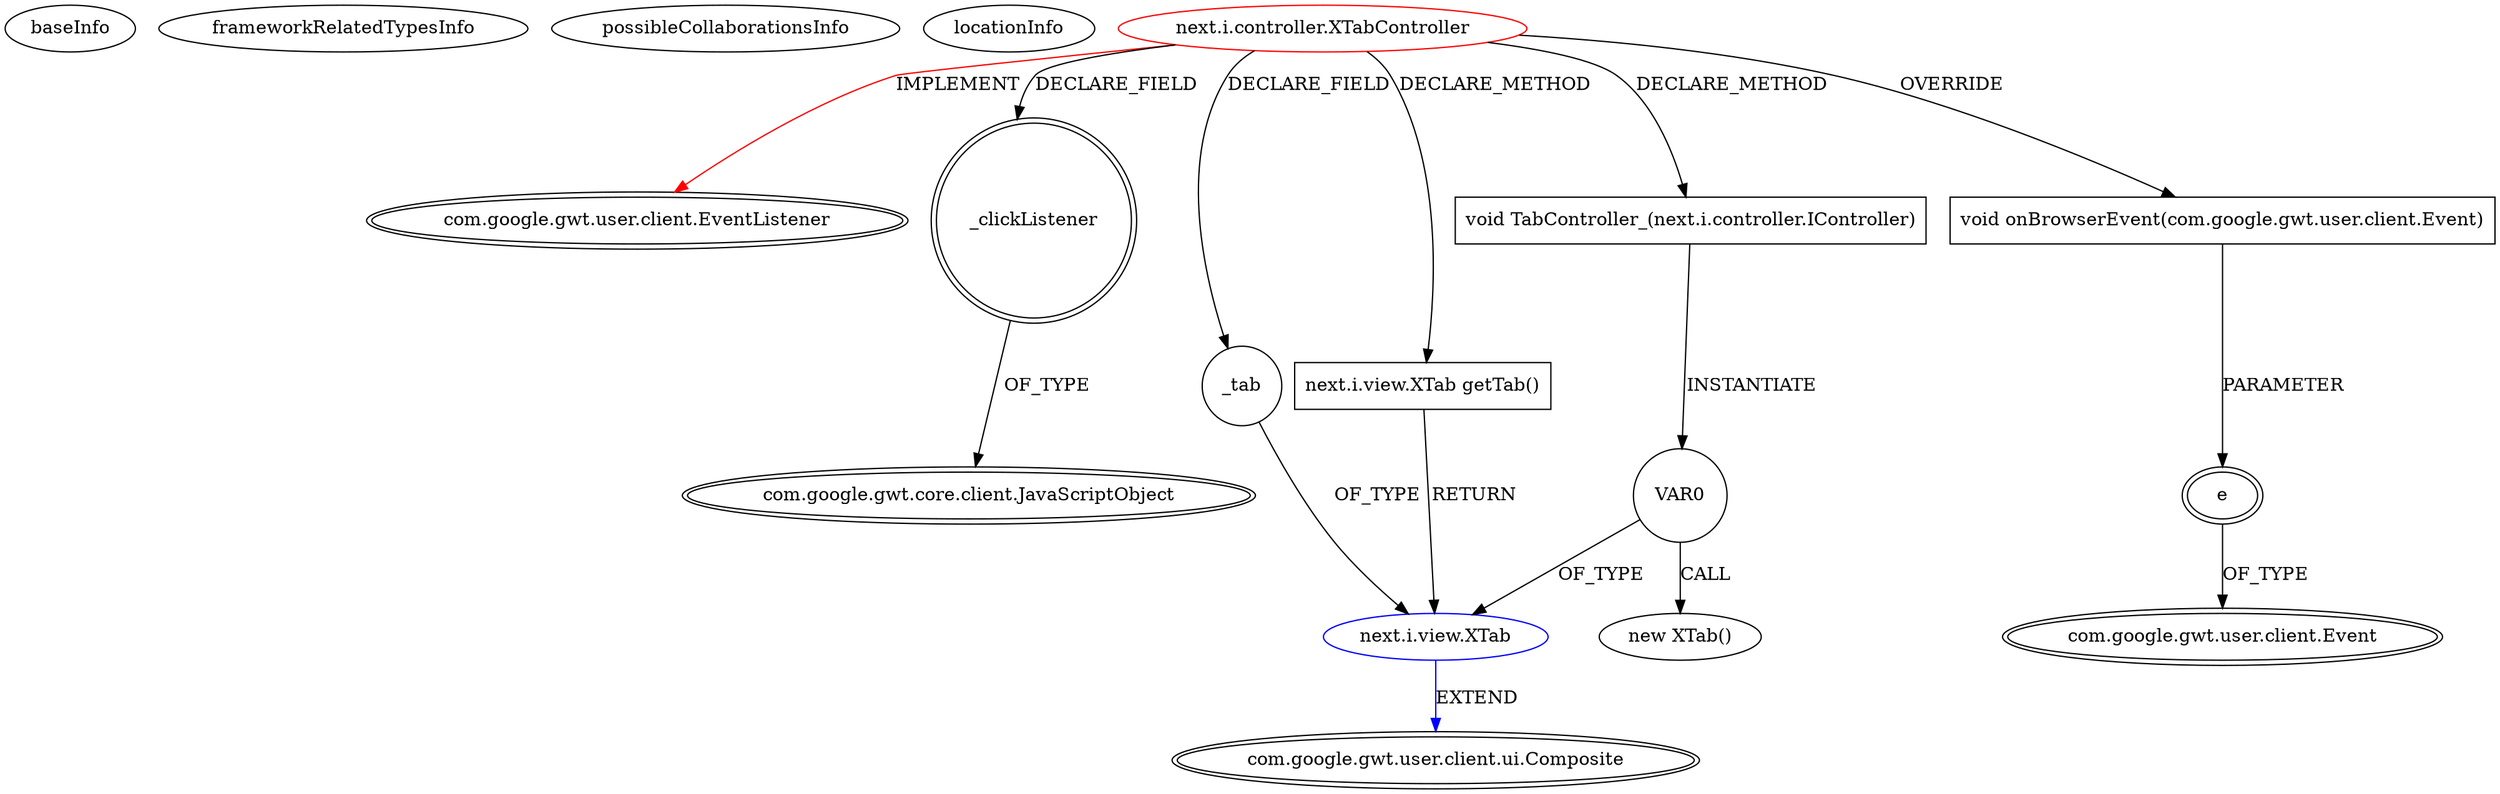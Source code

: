 digraph {
baseInfo[graphId=4147,category="extension_graph",isAnonymous=false,possibleRelation=true]
frameworkRelatedTypesInfo[0="com.google.gwt.user.client.EventListener"]
possibleCollaborationsInfo[0="4147~CLIENT_METHOD_DECLARATION-INSTANTIATION-CLIENT_METHOD_DECLARATION-RETURN_TYPE-FIELD_DECLARATION-~com.google.gwt.user.client.EventListener ~com.google.gwt.user.client.ui.Composite ~false~false"]
locationInfo[projectName="nextinterfaces-next",filePath="/nextinterfaces-next/next-master/src/next/i/controller/XTabController.java",contextSignature="XTabController",graphId="4147"]
0[label="next.i.controller.XTabController",vertexType="ROOT_CLIENT_CLASS_DECLARATION",isFrameworkType=false,color=red]
1[label="com.google.gwt.user.client.EventListener",vertexType="FRAMEWORK_INTERFACE_TYPE",isFrameworkType=true,peripheries=2]
2[label="_clickListener",vertexType="FIELD_DECLARATION",isFrameworkType=true,peripheries=2,shape=circle]
3[label="com.google.gwt.core.client.JavaScriptObject",vertexType="FRAMEWORK_CLASS_TYPE",isFrameworkType=true,peripheries=2]
4[label="_tab",vertexType="FIELD_DECLARATION",isFrameworkType=false,shape=circle]
5[label="next.i.view.XTab",vertexType="REFERENCE_CLIENT_CLASS_DECLARATION",isFrameworkType=false,color=blue]
6[label="com.google.gwt.user.client.ui.Composite",vertexType="FRAMEWORK_CLASS_TYPE",isFrameworkType=true,peripheries=2]
7[label="void onBrowserEvent(com.google.gwt.user.client.Event)",vertexType="OVERRIDING_METHOD_DECLARATION",isFrameworkType=false,shape=box]
8[label="e",vertexType="PARAMETER_DECLARATION",isFrameworkType=true,peripheries=2]
9[label="com.google.gwt.user.client.Event",vertexType="FRAMEWORK_CLASS_TYPE",isFrameworkType=true,peripheries=2]
16[label="next.i.view.XTab getTab()",vertexType="CLIENT_METHOD_DECLARATION",isFrameworkType=false,shape=box]
23[label="void TabController_(next.i.controller.IController)",vertexType="CLIENT_METHOD_DECLARATION",isFrameworkType=false,shape=box]
25[label="VAR0",vertexType="VARIABLE_EXPRESION",isFrameworkType=false,shape=circle]
24[label="new XTab()",vertexType="CONSTRUCTOR_CALL",isFrameworkType=false]
0->1[label="IMPLEMENT",color=red]
0->2[label="DECLARE_FIELD"]
2->3[label="OF_TYPE"]
0->4[label="DECLARE_FIELD"]
5->6[label="EXTEND",color=blue]
4->5[label="OF_TYPE"]
0->7[label="OVERRIDE"]
8->9[label="OF_TYPE"]
7->8[label="PARAMETER"]
0->16[label="DECLARE_METHOD"]
16->5[label="RETURN"]
0->23[label="DECLARE_METHOD"]
23->25[label="INSTANTIATE"]
25->5[label="OF_TYPE"]
25->24[label="CALL"]
}
